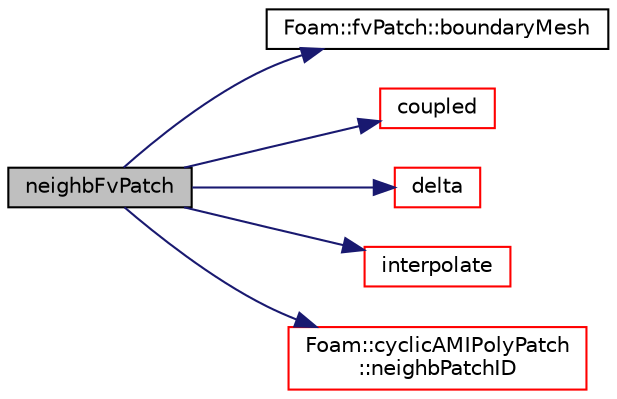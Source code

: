 digraph "neighbFvPatch"
{
  bgcolor="transparent";
  edge [fontname="Helvetica",fontsize="10",labelfontname="Helvetica",labelfontsize="10"];
  node [fontname="Helvetica",fontsize="10",shape=record];
  rankdir="LR";
  Node1 [label="neighbFvPatch",height=0.2,width=0.4,color="black", fillcolor="grey75", style="filled", fontcolor="black"];
  Node1 -> Node2 [color="midnightblue",fontsize="10",style="solid",fontname="Helvetica"];
  Node2 [label="Foam::fvPatch::boundaryMesh",height=0.2,width=0.4,color="black",URL="$a00902.html#a16ee47bbdf0f80623b5ae25d5451deb5",tooltip="Return boundaryMesh reference. "];
  Node1 -> Node3 [color="midnightblue",fontsize="10",style="solid",fontname="Helvetica"];
  Node3 [label="coupled",height=0.2,width=0.4,color="red",URL="$a00472.html#acfe51ad7322334dcaa65f0cbdfe3b3c5",tooltip="Return true if this patch is coupled. This is equivalent. "];
  Node1 -> Node4 [color="midnightblue",fontsize="10",style="solid",fontname="Helvetica"];
  Node4 [label="delta",height=0.2,width=0.4,color="red",URL="$a00472.html#a7a789bc5f9f58b359455dee1b4f85950",tooltip="Return delta (P to N) vectors across coupled patch. "];
  Node1 -> Node5 [color="midnightblue",fontsize="10",style="solid",fontname="Helvetica"];
  Node5 [label="interpolate",height=0.2,width=0.4,color="red",URL="$a00472.html#a85fb1f1d9d75e3917f83204dc3da1020"];
  Node1 -> Node6 [color="midnightblue",fontsize="10",style="solid",fontname="Helvetica"];
  Node6 [label="Foam::cyclicAMIPolyPatch\l::neighbPatchID",height=0.2,width=0.4,color="red",URL="$a00481.html#a5c827b6fffa3dadbe60d9d74ec9140d8",tooltip="Neighbour patch ID. "];
}
